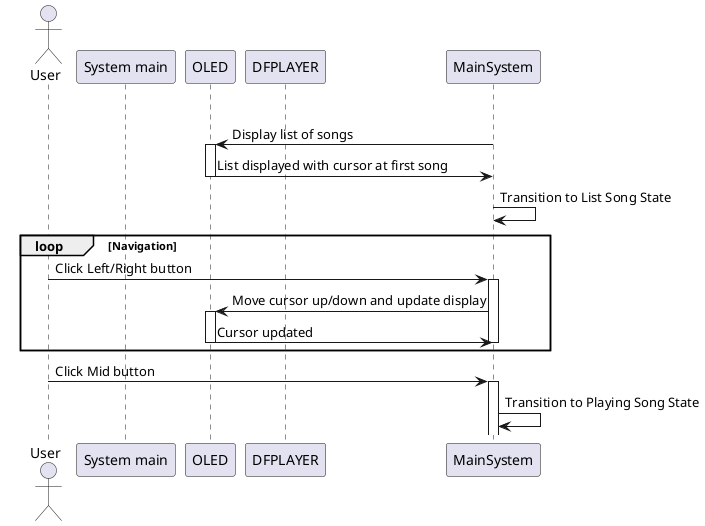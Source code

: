 @startuml system_list_song_screen
actor User
participant "System main"   as    System_main
participant OLED
participant DFPLAYER

group interact with OLED
MainSystem -> OLED: Display list of songs
activate OLED
OLED -> MainSystem: List displayed with cursor at first song
deactivate OLED

MainSystem -> MainSystem: Transition to List Song State

loop Navigation
    User -> MainSystem: Click Left/Right button
    activate MainSystem
    MainSystem -> OLED: Move cursor up/down and update display
    activate OLED
    OLED -> MainSystem: Cursor updated
    deactivate OLED
    deactivate MainSystem
end

User -> MainSystem: Click Mid button
activate MainSystem

MainSystem -> MainSystem: Transition to Playing Song State
@enduml
